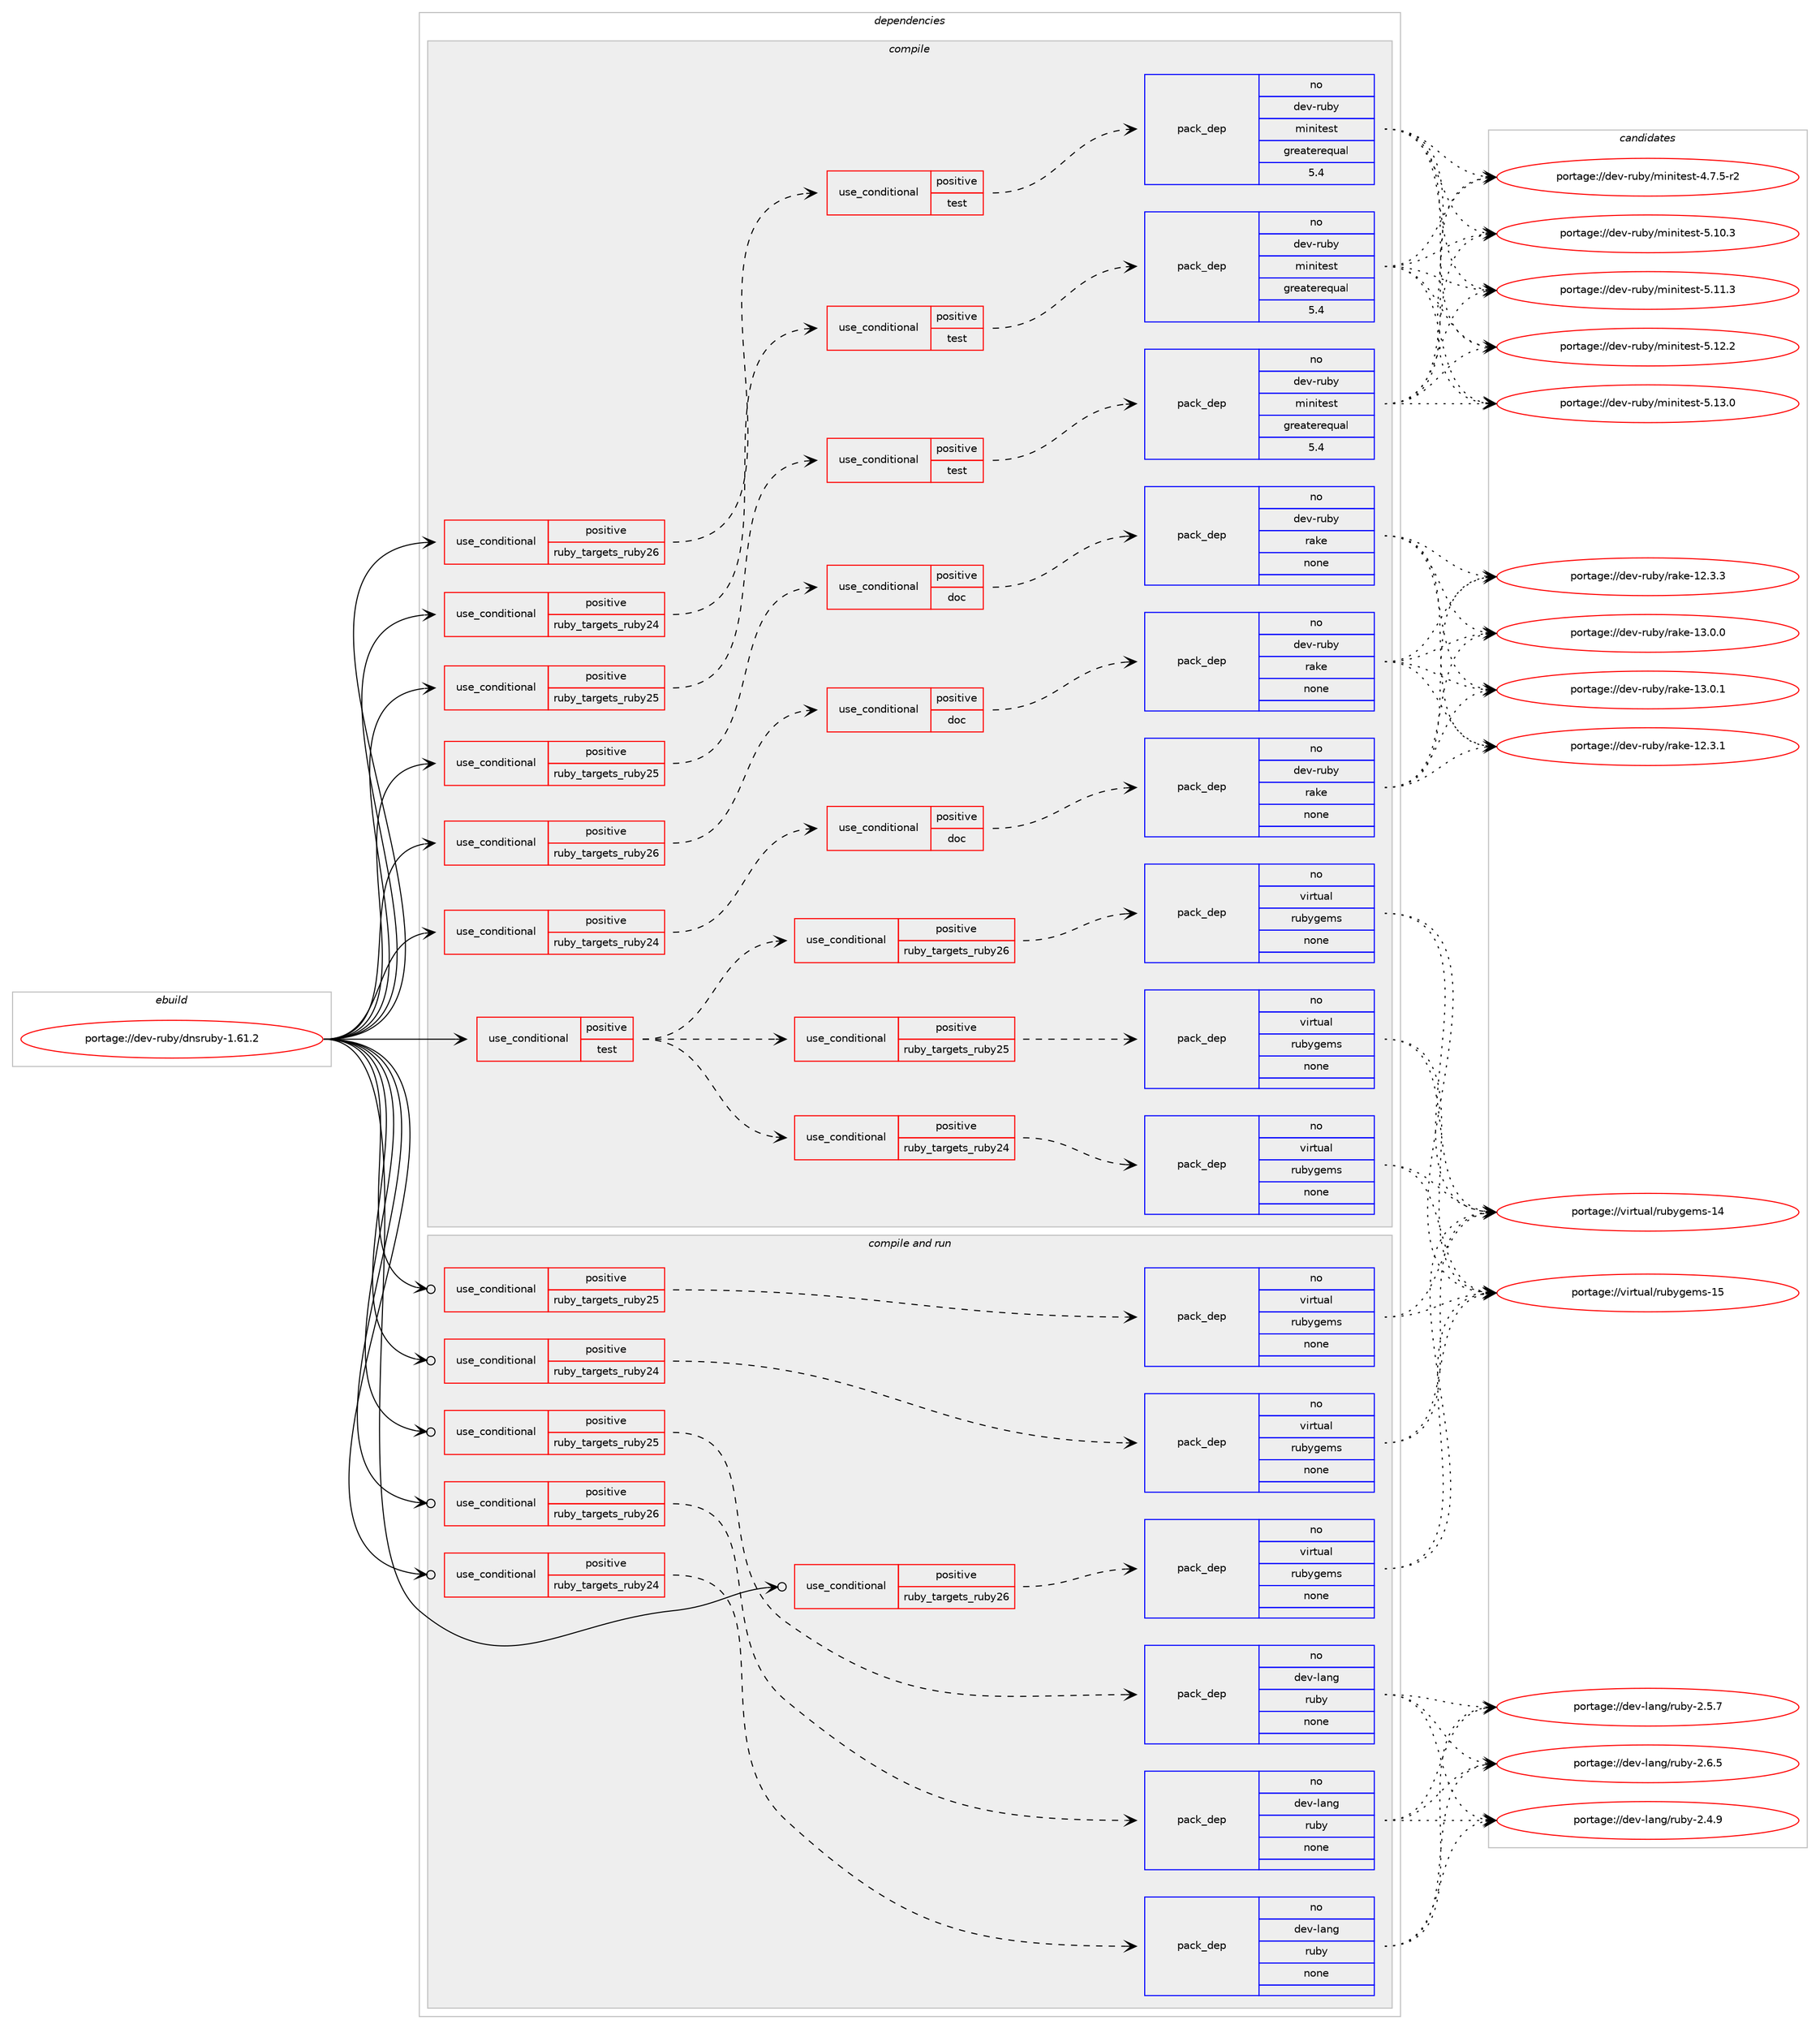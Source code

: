 digraph prolog {

# *************
# Graph options
# *************

newrank=true;
concentrate=true;
compound=true;
graph [rankdir=LR,fontname=Helvetica,fontsize=10,ranksep=1.5];#, ranksep=2.5, nodesep=0.2];
edge  [arrowhead=vee];
node  [fontname=Helvetica,fontsize=10];

# **********
# The ebuild
# **********

subgraph cluster_leftcol {
color=gray;
rank=same;
label=<<i>ebuild</i>>;
id [label="portage://dev-ruby/dnsruby-1.61.2", color=red, width=4, href="../dev-ruby/dnsruby-1.61.2.svg"];
}

# ****************
# The dependencies
# ****************

subgraph cluster_midcol {
color=gray;
label=<<i>dependencies</i>>;
subgraph cluster_compile {
fillcolor="#eeeeee";
style=filled;
label=<<i>compile</i>>;
subgraph cond50833 {
dependency218483 [label=<<TABLE BORDER="0" CELLBORDER="1" CELLSPACING="0" CELLPADDING="4"><TR><TD ROWSPAN="3" CELLPADDING="10">use_conditional</TD></TR><TR><TD>positive</TD></TR><TR><TD>ruby_targets_ruby24</TD></TR></TABLE>>, shape=none, color=red];
subgraph cond50834 {
dependency218484 [label=<<TABLE BORDER="0" CELLBORDER="1" CELLSPACING="0" CELLPADDING="4"><TR><TD ROWSPAN="3" CELLPADDING="10">use_conditional</TD></TR><TR><TD>positive</TD></TR><TR><TD>doc</TD></TR></TABLE>>, shape=none, color=red];
subgraph pack164169 {
dependency218485 [label=<<TABLE BORDER="0" CELLBORDER="1" CELLSPACING="0" CELLPADDING="4" WIDTH="220"><TR><TD ROWSPAN="6" CELLPADDING="30">pack_dep</TD></TR><TR><TD WIDTH="110">no</TD></TR><TR><TD>dev-ruby</TD></TR><TR><TD>rake</TD></TR><TR><TD>none</TD></TR><TR><TD></TD></TR></TABLE>>, shape=none, color=blue];
}
dependency218484:e -> dependency218485:w [weight=20,style="dashed",arrowhead="vee"];
}
dependency218483:e -> dependency218484:w [weight=20,style="dashed",arrowhead="vee"];
}
id:e -> dependency218483:w [weight=20,style="solid",arrowhead="vee"];
subgraph cond50835 {
dependency218486 [label=<<TABLE BORDER="0" CELLBORDER="1" CELLSPACING="0" CELLPADDING="4"><TR><TD ROWSPAN="3" CELLPADDING="10">use_conditional</TD></TR><TR><TD>positive</TD></TR><TR><TD>ruby_targets_ruby24</TD></TR></TABLE>>, shape=none, color=red];
subgraph cond50836 {
dependency218487 [label=<<TABLE BORDER="0" CELLBORDER="1" CELLSPACING="0" CELLPADDING="4"><TR><TD ROWSPAN="3" CELLPADDING="10">use_conditional</TD></TR><TR><TD>positive</TD></TR><TR><TD>test</TD></TR></TABLE>>, shape=none, color=red];
subgraph pack164170 {
dependency218488 [label=<<TABLE BORDER="0" CELLBORDER="1" CELLSPACING="0" CELLPADDING="4" WIDTH="220"><TR><TD ROWSPAN="6" CELLPADDING="30">pack_dep</TD></TR><TR><TD WIDTH="110">no</TD></TR><TR><TD>dev-ruby</TD></TR><TR><TD>minitest</TD></TR><TR><TD>greaterequal</TD></TR><TR><TD>5.4</TD></TR></TABLE>>, shape=none, color=blue];
}
dependency218487:e -> dependency218488:w [weight=20,style="dashed",arrowhead="vee"];
}
dependency218486:e -> dependency218487:w [weight=20,style="dashed",arrowhead="vee"];
}
id:e -> dependency218486:w [weight=20,style="solid",arrowhead="vee"];
subgraph cond50837 {
dependency218489 [label=<<TABLE BORDER="0" CELLBORDER="1" CELLSPACING="0" CELLPADDING="4"><TR><TD ROWSPAN="3" CELLPADDING="10">use_conditional</TD></TR><TR><TD>positive</TD></TR><TR><TD>ruby_targets_ruby25</TD></TR></TABLE>>, shape=none, color=red];
subgraph cond50838 {
dependency218490 [label=<<TABLE BORDER="0" CELLBORDER="1" CELLSPACING="0" CELLPADDING="4"><TR><TD ROWSPAN="3" CELLPADDING="10">use_conditional</TD></TR><TR><TD>positive</TD></TR><TR><TD>doc</TD></TR></TABLE>>, shape=none, color=red];
subgraph pack164171 {
dependency218491 [label=<<TABLE BORDER="0" CELLBORDER="1" CELLSPACING="0" CELLPADDING="4" WIDTH="220"><TR><TD ROWSPAN="6" CELLPADDING="30">pack_dep</TD></TR><TR><TD WIDTH="110">no</TD></TR><TR><TD>dev-ruby</TD></TR><TR><TD>rake</TD></TR><TR><TD>none</TD></TR><TR><TD></TD></TR></TABLE>>, shape=none, color=blue];
}
dependency218490:e -> dependency218491:w [weight=20,style="dashed",arrowhead="vee"];
}
dependency218489:e -> dependency218490:w [weight=20,style="dashed",arrowhead="vee"];
}
id:e -> dependency218489:w [weight=20,style="solid",arrowhead="vee"];
subgraph cond50839 {
dependency218492 [label=<<TABLE BORDER="0" CELLBORDER="1" CELLSPACING="0" CELLPADDING="4"><TR><TD ROWSPAN="3" CELLPADDING="10">use_conditional</TD></TR><TR><TD>positive</TD></TR><TR><TD>ruby_targets_ruby25</TD></TR></TABLE>>, shape=none, color=red];
subgraph cond50840 {
dependency218493 [label=<<TABLE BORDER="0" CELLBORDER="1" CELLSPACING="0" CELLPADDING="4"><TR><TD ROWSPAN="3" CELLPADDING="10">use_conditional</TD></TR><TR><TD>positive</TD></TR><TR><TD>test</TD></TR></TABLE>>, shape=none, color=red];
subgraph pack164172 {
dependency218494 [label=<<TABLE BORDER="0" CELLBORDER="1" CELLSPACING="0" CELLPADDING="4" WIDTH="220"><TR><TD ROWSPAN="6" CELLPADDING="30">pack_dep</TD></TR><TR><TD WIDTH="110">no</TD></TR><TR><TD>dev-ruby</TD></TR><TR><TD>minitest</TD></TR><TR><TD>greaterequal</TD></TR><TR><TD>5.4</TD></TR></TABLE>>, shape=none, color=blue];
}
dependency218493:e -> dependency218494:w [weight=20,style="dashed",arrowhead="vee"];
}
dependency218492:e -> dependency218493:w [weight=20,style="dashed",arrowhead="vee"];
}
id:e -> dependency218492:w [weight=20,style="solid",arrowhead="vee"];
subgraph cond50841 {
dependency218495 [label=<<TABLE BORDER="0" CELLBORDER="1" CELLSPACING="0" CELLPADDING="4"><TR><TD ROWSPAN="3" CELLPADDING="10">use_conditional</TD></TR><TR><TD>positive</TD></TR><TR><TD>ruby_targets_ruby26</TD></TR></TABLE>>, shape=none, color=red];
subgraph cond50842 {
dependency218496 [label=<<TABLE BORDER="0" CELLBORDER="1" CELLSPACING="0" CELLPADDING="4"><TR><TD ROWSPAN="3" CELLPADDING="10">use_conditional</TD></TR><TR><TD>positive</TD></TR><TR><TD>doc</TD></TR></TABLE>>, shape=none, color=red];
subgraph pack164173 {
dependency218497 [label=<<TABLE BORDER="0" CELLBORDER="1" CELLSPACING="0" CELLPADDING="4" WIDTH="220"><TR><TD ROWSPAN="6" CELLPADDING="30">pack_dep</TD></TR><TR><TD WIDTH="110">no</TD></TR><TR><TD>dev-ruby</TD></TR><TR><TD>rake</TD></TR><TR><TD>none</TD></TR><TR><TD></TD></TR></TABLE>>, shape=none, color=blue];
}
dependency218496:e -> dependency218497:w [weight=20,style="dashed",arrowhead="vee"];
}
dependency218495:e -> dependency218496:w [weight=20,style="dashed",arrowhead="vee"];
}
id:e -> dependency218495:w [weight=20,style="solid",arrowhead="vee"];
subgraph cond50843 {
dependency218498 [label=<<TABLE BORDER="0" CELLBORDER="1" CELLSPACING="0" CELLPADDING="4"><TR><TD ROWSPAN="3" CELLPADDING="10">use_conditional</TD></TR><TR><TD>positive</TD></TR><TR><TD>ruby_targets_ruby26</TD></TR></TABLE>>, shape=none, color=red];
subgraph cond50844 {
dependency218499 [label=<<TABLE BORDER="0" CELLBORDER="1" CELLSPACING="0" CELLPADDING="4"><TR><TD ROWSPAN="3" CELLPADDING="10">use_conditional</TD></TR><TR><TD>positive</TD></TR><TR><TD>test</TD></TR></TABLE>>, shape=none, color=red];
subgraph pack164174 {
dependency218500 [label=<<TABLE BORDER="0" CELLBORDER="1" CELLSPACING="0" CELLPADDING="4" WIDTH="220"><TR><TD ROWSPAN="6" CELLPADDING="30">pack_dep</TD></TR><TR><TD WIDTH="110">no</TD></TR><TR><TD>dev-ruby</TD></TR><TR><TD>minitest</TD></TR><TR><TD>greaterequal</TD></TR><TR><TD>5.4</TD></TR></TABLE>>, shape=none, color=blue];
}
dependency218499:e -> dependency218500:w [weight=20,style="dashed",arrowhead="vee"];
}
dependency218498:e -> dependency218499:w [weight=20,style="dashed",arrowhead="vee"];
}
id:e -> dependency218498:w [weight=20,style="solid",arrowhead="vee"];
subgraph cond50845 {
dependency218501 [label=<<TABLE BORDER="0" CELLBORDER="1" CELLSPACING="0" CELLPADDING="4"><TR><TD ROWSPAN="3" CELLPADDING="10">use_conditional</TD></TR><TR><TD>positive</TD></TR><TR><TD>test</TD></TR></TABLE>>, shape=none, color=red];
subgraph cond50846 {
dependency218502 [label=<<TABLE BORDER="0" CELLBORDER="1" CELLSPACING="0" CELLPADDING="4"><TR><TD ROWSPAN="3" CELLPADDING="10">use_conditional</TD></TR><TR><TD>positive</TD></TR><TR><TD>ruby_targets_ruby24</TD></TR></TABLE>>, shape=none, color=red];
subgraph pack164175 {
dependency218503 [label=<<TABLE BORDER="0" CELLBORDER="1" CELLSPACING="0" CELLPADDING="4" WIDTH="220"><TR><TD ROWSPAN="6" CELLPADDING="30">pack_dep</TD></TR><TR><TD WIDTH="110">no</TD></TR><TR><TD>virtual</TD></TR><TR><TD>rubygems</TD></TR><TR><TD>none</TD></TR><TR><TD></TD></TR></TABLE>>, shape=none, color=blue];
}
dependency218502:e -> dependency218503:w [weight=20,style="dashed",arrowhead="vee"];
}
dependency218501:e -> dependency218502:w [weight=20,style="dashed",arrowhead="vee"];
subgraph cond50847 {
dependency218504 [label=<<TABLE BORDER="0" CELLBORDER="1" CELLSPACING="0" CELLPADDING="4"><TR><TD ROWSPAN="3" CELLPADDING="10">use_conditional</TD></TR><TR><TD>positive</TD></TR><TR><TD>ruby_targets_ruby25</TD></TR></TABLE>>, shape=none, color=red];
subgraph pack164176 {
dependency218505 [label=<<TABLE BORDER="0" CELLBORDER="1" CELLSPACING="0" CELLPADDING="4" WIDTH="220"><TR><TD ROWSPAN="6" CELLPADDING="30">pack_dep</TD></TR><TR><TD WIDTH="110">no</TD></TR><TR><TD>virtual</TD></TR><TR><TD>rubygems</TD></TR><TR><TD>none</TD></TR><TR><TD></TD></TR></TABLE>>, shape=none, color=blue];
}
dependency218504:e -> dependency218505:w [weight=20,style="dashed",arrowhead="vee"];
}
dependency218501:e -> dependency218504:w [weight=20,style="dashed",arrowhead="vee"];
subgraph cond50848 {
dependency218506 [label=<<TABLE BORDER="0" CELLBORDER="1" CELLSPACING="0" CELLPADDING="4"><TR><TD ROWSPAN="3" CELLPADDING="10">use_conditional</TD></TR><TR><TD>positive</TD></TR><TR><TD>ruby_targets_ruby26</TD></TR></TABLE>>, shape=none, color=red];
subgraph pack164177 {
dependency218507 [label=<<TABLE BORDER="0" CELLBORDER="1" CELLSPACING="0" CELLPADDING="4" WIDTH="220"><TR><TD ROWSPAN="6" CELLPADDING="30">pack_dep</TD></TR><TR><TD WIDTH="110">no</TD></TR><TR><TD>virtual</TD></TR><TR><TD>rubygems</TD></TR><TR><TD>none</TD></TR><TR><TD></TD></TR></TABLE>>, shape=none, color=blue];
}
dependency218506:e -> dependency218507:w [weight=20,style="dashed",arrowhead="vee"];
}
dependency218501:e -> dependency218506:w [weight=20,style="dashed",arrowhead="vee"];
}
id:e -> dependency218501:w [weight=20,style="solid",arrowhead="vee"];
}
subgraph cluster_compileandrun {
fillcolor="#eeeeee";
style=filled;
label=<<i>compile and run</i>>;
subgraph cond50849 {
dependency218508 [label=<<TABLE BORDER="0" CELLBORDER="1" CELLSPACING="0" CELLPADDING="4"><TR><TD ROWSPAN="3" CELLPADDING="10">use_conditional</TD></TR><TR><TD>positive</TD></TR><TR><TD>ruby_targets_ruby24</TD></TR></TABLE>>, shape=none, color=red];
subgraph pack164178 {
dependency218509 [label=<<TABLE BORDER="0" CELLBORDER="1" CELLSPACING="0" CELLPADDING="4" WIDTH="220"><TR><TD ROWSPAN="6" CELLPADDING="30">pack_dep</TD></TR><TR><TD WIDTH="110">no</TD></TR><TR><TD>dev-lang</TD></TR><TR><TD>ruby</TD></TR><TR><TD>none</TD></TR><TR><TD></TD></TR></TABLE>>, shape=none, color=blue];
}
dependency218508:e -> dependency218509:w [weight=20,style="dashed",arrowhead="vee"];
}
id:e -> dependency218508:w [weight=20,style="solid",arrowhead="odotvee"];
subgraph cond50850 {
dependency218510 [label=<<TABLE BORDER="0" CELLBORDER="1" CELLSPACING="0" CELLPADDING="4"><TR><TD ROWSPAN="3" CELLPADDING="10">use_conditional</TD></TR><TR><TD>positive</TD></TR><TR><TD>ruby_targets_ruby24</TD></TR></TABLE>>, shape=none, color=red];
subgraph pack164179 {
dependency218511 [label=<<TABLE BORDER="0" CELLBORDER="1" CELLSPACING="0" CELLPADDING="4" WIDTH="220"><TR><TD ROWSPAN="6" CELLPADDING="30">pack_dep</TD></TR><TR><TD WIDTH="110">no</TD></TR><TR><TD>virtual</TD></TR><TR><TD>rubygems</TD></TR><TR><TD>none</TD></TR><TR><TD></TD></TR></TABLE>>, shape=none, color=blue];
}
dependency218510:e -> dependency218511:w [weight=20,style="dashed",arrowhead="vee"];
}
id:e -> dependency218510:w [weight=20,style="solid",arrowhead="odotvee"];
subgraph cond50851 {
dependency218512 [label=<<TABLE BORDER="0" CELLBORDER="1" CELLSPACING="0" CELLPADDING="4"><TR><TD ROWSPAN="3" CELLPADDING="10">use_conditional</TD></TR><TR><TD>positive</TD></TR><TR><TD>ruby_targets_ruby25</TD></TR></TABLE>>, shape=none, color=red];
subgraph pack164180 {
dependency218513 [label=<<TABLE BORDER="0" CELLBORDER="1" CELLSPACING="0" CELLPADDING="4" WIDTH="220"><TR><TD ROWSPAN="6" CELLPADDING="30">pack_dep</TD></TR><TR><TD WIDTH="110">no</TD></TR><TR><TD>dev-lang</TD></TR><TR><TD>ruby</TD></TR><TR><TD>none</TD></TR><TR><TD></TD></TR></TABLE>>, shape=none, color=blue];
}
dependency218512:e -> dependency218513:w [weight=20,style="dashed",arrowhead="vee"];
}
id:e -> dependency218512:w [weight=20,style="solid",arrowhead="odotvee"];
subgraph cond50852 {
dependency218514 [label=<<TABLE BORDER="0" CELLBORDER="1" CELLSPACING="0" CELLPADDING="4"><TR><TD ROWSPAN="3" CELLPADDING="10">use_conditional</TD></TR><TR><TD>positive</TD></TR><TR><TD>ruby_targets_ruby25</TD></TR></TABLE>>, shape=none, color=red];
subgraph pack164181 {
dependency218515 [label=<<TABLE BORDER="0" CELLBORDER="1" CELLSPACING="0" CELLPADDING="4" WIDTH="220"><TR><TD ROWSPAN="6" CELLPADDING="30">pack_dep</TD></TR><TR><TD WIDTH="110">no</TD></TR><TR><TD>virtual</TD></TR><TR><TD>rubygems</TD></TR><TR><TD>none</TD></TR><TR><TD></TD></TR></TABLE>>, shape=none, color=blue];
}
dependency218514:e -> dependency218515:w [weight=20,style="dashed",arrowhead="vee"];
}
id:e -> dependency218514:w [weight=20,style="solid",arrowhead="odotvee"];
subgraph cond50853 {
dependency218516 [label=<<TABLE BORDER="0" CELLBORDER="1" CELLSPACING="0" CELLPADDING="4"><TR><TD ROWSPAN="3" CELLPADDING="10">use_conditional</TD></TR><TR><TD>positive</TD></TR><TR><TD>ruby_targets_ruby26</TD></TR></TABLE>>, shape=none, color=red];
subgraph pack164182 {
dependency218517 [label=<<TABLE BORDER="0" CELLBORDER="1" CELLSPACING="0" CELLPADDING="4" WIDTH="220"><TR><TD ROWSPAN="6" CELLPADDING="30">pack_dep</TD></TR><TR><TD WIDTH="110">no</TD></TR><TR><TD>dev-lang</TD></TR><TR><TD>ruby</TD></TR><TR><TD>none</TD></TR><TR><TD></TD></TR></TABLE>>, shape=none, color=blue];
}
dependency218516:e -> dependency218517:w [weight=20,style="dashed",arrowhead="vee"];
}
id:e -> dependency218516:w [weight=20,style="solid",arrowhead="odotvee"];
subgraph cond50854 {
dependency218518 [label=<<TABLE BORDER="0" CELLBORDER="1" CELLSPACING="0" CELLPADDING="4"><TR><TD ROWSPAN="3" CELLPADDING="10">use_conditional</TD></TR><TR><TD>positive</TD></TR><TR><TD>ruby_targets_ruby26</TD></TR></TABLE>>, shape=none, color=red];
subgraph pack164183 {
dependency218519 [label=<<TABLE BORDER="0" CELLBORDER="1" CELLSPACING="0" CELLPADDING="4" WIDTH="220"><TR><TD ROWSPAN="6" CELLPADDING="30">pack_dep</TD></TR><TR><TD WIDTH="110">no</TD></TR><TR><TD>virtual</TD></TR><TR><TD>rubygems</TD></TR><TR><TD>none</TD></TR><TR><TD></TD></TR></TABLE>>, shape=none, color=blue];
}
dependency218518:e -> dependency218519:w [weight=20,style="dashed",arrowhead="vee"];
}
id:e -> dependency218518:w [weight=20,style="solid",arrowhead="odotvee"];
}
subgraph cluster_run {
fillcolor="#eeeeee";
style=filled;
label=<<i>run</i>>;
}
}

# **************
# The candidates
# **************

subgraph cluster_choices {
rank=same;
color=gray;
label=<<i>candidates</i>>;

subgraph choice164169 {
color=black;
nodesep=1;
choiceportage1001011184511411798121471149710710145495046514649 [label="portage://dev-ruby/rake-12.3.1", color=red, width=4,href="../dev-ruby/rake-12.3.1.svg"];
choiceportage1001011184511411798121471149710710145495046514651 [label="portage://dev-ruby/rake-12.3.3", color=red, width=4,href="../dev-ruby/rake-12.3.3.svg"];
choiceportage1001011184511411798121471149710710145495146484648 [label="portage://dev-ruby/rake-13.0.0", color=red, width=4,href="../dev-ruby/rake-13.0.0.svg"];
choiceportage1001011184511411798121471149710710145495146484649 [label="portage://dev-ruby/rake-13.0.1", color=red, width=4,href="../dev-ruby/rake-13.0.1.svg"];
dependency218485:e -> choiceportage1001011184511411798121471149710710145495046514649:w [style=dotted,weight="100"];
dependency218485:e -> choiceportage1001011184511411798121471149710710145495046514651:w [style=dotted,weight="100"];
dependency218485:e -> choiceportage1001011184511411798121471149710710145495146484648:w [style=dotted,weight="100"];
dependency218485:e -> choiceportage1001011184511411798121471149710710145495146484649:w [style=dotted,weight="100"];
}
subgraph choice164170 {
color=black;
nodesep=1;
choiceportage1001011184511411798121471091051101051161011151164552465546534511450 [label="portage://dev-ruby/minitest-4.7.5-r2", color=red, width=4,href="../dev-ruby/minitest-4.7.5-r2.svg"];
choiceportage10010111845114117981214710910511010511610111511645534649484651 [label="portage://dev-ruby/minitest-5.10.3", color=red, width=4,href="../dev-ruby/minitest-5.10.3.svg"];
choiceportage10010111845114117981214710910511010511610111511645534649494651 [label="portage://dev-ruby/minitest-5.11.3", color=red, width=4,href="../dev-ruby/minitest-5.11.3.svg"];
choiceportage10010111845114117981214710910511010511610111511645534649504650 [label="portage://dev-ruby/minitest-5.12.2", color=red, width=4,href="../dev-ruby/minitest-5.12.2.svg"];
choiceportage10010111845114117981214710910511010511610111511645534649514648 [label="portage://dev-ruby/minitest-5.13.0", color=red, width=4,href="../dev-ruby/minitest-5.13.0.svg"];
dependency218488:e -> choiceportage1001011184511411798121471091051101051161011151164552465546534511450:w [style=dotted,weight="100"];
dependency218488:e -> choiceportage10010111845114117981214710910511010511610111511645534649484651:w [style=dotted,weight="100"];
dependency218488:e -> choiceportage10010111845114117981214710910511010511610111511645534649494651:w [style=dotted,weight="100"];
dependency218488:e -> choiceportage10010111845114117981214710910511010511610111511645534649504650:w [style=dotted,weight="100"];
dependency218488:e -> choiceportage10010111845114117981214710910511010511610111511645534649514648:w [style=dotted,weight="100"];
}
subgraph choice164171 {
color=black;
nodesep=1;
choiceportage1001011184511411798121471149710710145495046514649 [label="portage://dev-ruby/rake-12.3.1", color=red, width=4,href="../dev-ruby/rake-12.3.1.svg"];
choiceportage1001011184511411798121471149710710145495046514651 [label="portage://dev-ruby/rake-12.3.3", color=red, width=4,href="../dev-ruby/rake-12.3.3.svg"];
choiceportage1001011184511411798121471149710710145495146484648 [label="portage://dev-ruby/rake-13.0.0", color=red, width=4,href="../dev-ruby/rake-13.0.0.svg"];
choiceportage1001011184511411798121471149710710145495146484649 [label="portage://dev-ruby/rake-13.0.1", color=red, width=4,href="../dev-ruby/rake-13.0.1.svg"];
dependency218491:e -> choiceportage1001011184511411798121471149710710145495046514649:w [style=dotted,weight="100"];
dependency218491:e -> choiceportage1001011184511411798121471149710710145495046514651:w [style=dotted,weight="100"];
dependency218491:e -> choiceportage1001011184511411798121471149710710145495146484648:w [style=dotted,weight="100"];
dependency218491:e -> choiceportage1001011184511411798121471149710710145495146484649:w [style=dotted,weight="100"];
}
subgraph choice164172 {
color=black;
nodesep=1;
choiceportage1001011184511411798121471091051101051161011151164552465546534511450 [label="portage://dev-ruby/minitest-4.7.5-r2", color=red, width=4,href="../dev-ruby/minitest-4.7.5-r2.svg"];
choiceportage10010111845114117981214710910511010511610111511645534649484651 [label="portage://dev-ruby/minitest-5.10.3", color=red, width=4,href="../dev-ruby/minitest-5.10.3.svg"];
choiceportage10010111845114117981214710910511010511610111511645534649494651 [label="portage://dev-ruby/minitest-5.11.3", color=red, width=4,href="../dev-ruby/minitest-5.11.3.svg"];
choiceportage10010111845114117981214710910511010511610111511645534649504650 [label="portage://dev-ruby/minitest-5.12.2", color=red, width=4,href="../dev-ruby/minitest-5.12.2.svg"];
choiceportage10010111845114117981214710910511010511610111511645534649514648 [label="portage://dev-ruby/minitest-5.13.0", color=red, width=4,href="../dev-ruby/minitest-5.13.0.svg"];
dependency218494:e -> choiceportage1001011184511411798121471091051101051161011151164552465546534511450:w [style=dotted,weight="100"];
dependency218494:e -> choiceportage10010111845114117981214710910511010511610111511645534649484651:w [style=dotted,weight="100"];
dependency218494:e -> choiceportage10010111845114117981214710910511010511610111511645534649494651:w [style=dotted,weight="100"];
dependency218494:e -> choiceportage10010111845114117981214710910511010511610111511645534649504650:w [style=dotted,weight="100"];
dependency218494:e -> choiceportage10010111845114117981214710910511010511610111511645534649514648:w [style=dotted,weight="100"];
}
subgraph choice164173 {
color=black;
nodesep=1;
choiceportage1001011184511411798121471149710710145495046514649 [label="portage://dev-ruby/rake-12.3.1", color=red, width=4,href="../dev-ruby/rake-12.3.1.svg"];
choiceportage1001011184511411798121471149710710145495046514651 [label="portage://dev-ruby/rake-12.3.3", color=red, width=4,href="../dev-ruby/rake-12.3.3.svg"];
choiceportage1001011184511411798121471149710710145495146484648 [label="portage://dev-ruby/rake-13.0.0", color=red, width=4,href="../dev-ruby/rake-13.0.0.svg"];
choiceportage1001011184511411798121471149710710145495146484649 [label="portage://dev-ruby/rake-13.0.1", color=red, width=4,href="../dev-ruby/rake-13.0.1.svg"];
dependency218497:e -> choiceportage1001011184511411798121471149710710145495046514649:w [style=dotted,weight="100"];
dependency218497:e -> choiceportage1001011184511411798121471149710710145495046514651:w [style=dotted,weight="100"];
dependency218497:e -> choiceportage1001011184511411798121471149710710145495146484648:w [style=dotted,weight="100"];
dependency218497:e -> choiceportage1001011184511411798121471149710710145495146484649:w [style=dotted,weight="100"];
}
subgraph choice164174 {
color=black;
nodesep=1;
choiceportage1001011184511411798121471091051101051161011151164552465546534511450 [label="portage://dev-ruby/minitest-4.7.5-r2", color=red, width=4,href="../dev-ruby/minitest-4.7.5-r2.svg"];
choiceportage10010111845114117981214710910511010511610111511645534649484651 [label="portage://dev-ruby/minitest-5.10.3", color=red, width=4,href="../dev-ruby/minitest-5.10.3.svg"];
choiceportage10010111845114117981214710910511010511610111511645534649494651 [label="portage://dev-ruby/minitest-5.11.3", color=red, width=4,href="../dev-ruby/minitest-5.11.3.svg"];
choiceportage10010111845114117981214710910511010511610111511645534649504650 [label="portage://dev-ruby/minitest-5.12.2", color=red, width=4,href="../dev-ruby/minitest-5.12.2.svg"];
choiceportage10010111845114117981214710910511010511610111511645534649514648 [label="portage://dev-ruby/minitest-5.13.0", color=red, width=4,href="../dev-ruby/minitest-5.13.0.svg"];
dependency218500:e -> choiceportage1001011184511411798121471091051101051161011151164552465546534511450:w [style=dotted,weight="100"];
dependency218500:e -> choiceportage10010111845114117981214710910511010511610111511645534649484651:w [style=dotted,weight="100"];
dependency218500:e -> choiceportage10010111845114117981214710910511010511610111511645534649494651:w [style=dotted,weight="100"];
dependency218500:e -> choiceportage10010111845114117981214710910511010511610111511645534649504650:w [style=dotted,weight="100"];
dependency218500:e -> choiceportage10010111845114117981214710910511010511610111511645534649514648:w [style=dotted,weight="100"];
}
subgraph choice164175 {
color=black;
nodesep=1;
choiceportage118105114116117971084711411798121103101109115454952 [label="portage://virtual/rubygems-14", color=red, width=4,href="../virtual/rubygems-14.svg"];
choiceportage118105114116117971084711411798121103101109115454953 [label="portage://virtual/rubygems-15", color=red, width=4,href="../virtual/rubygems-15.svg"];
dependency218503:e -> choiceportage118105114116117971084711411798121103101109115454952:w [style=dotted,weight="100"];
dependency218503:e -> choiceportage118105114116117971084711411798121103101109115454953:w [style=dotted,weight="100"];
}
subgraph choice164176 {
color=black;
nodesep=1;
choiceportage118105114116117971084711411798121103101109115454952 [label="portage://virtual/rubygems-14", color=red, width=4,href="../virtual/rubygems-14.svg"];
choiceportage118105114116117971084711411798121103101109115454953 [label="portage://virtual/rubygems-15", color=red, width=4,href="../virtual/rubygems-15.svg"];
dependency218505:e -> choiceportage118105114116117971084711411798121103101109115454952:w [style=dotted,weight="100"];
dependency218505:e -> choiceportage118105114116117971084711411798121103101109115454953:w [style=dotted,weight="100"];
}
subgraph choice164177 {
color=black;
nodesep=1;
choiceportage118105114116117971084711411798121103101109115454952 [label="portage://virtual/rubygems-14", color=red, width=4,href="../virtual/rubygems-14.svg"];
choiceportage118105114116117971084711411798121103101109115454953 [label="portage://virtual/rubygems-15", color=red, width=4,href="../virtual/rubygems-15.svg"];
dependency218507:e -> choiceportage118105114116117971084711411798121103101109115454952:w [style=dotted,weight="100"];
dependency218507:e -> choiceportage118105114116117971084711411798121103101109115454953:w [style=dotted,weight="100"];
}
subgraph choice164178 {
color=black;
nodesep=1;
choiceportage10010111845108971101034711411798121455046524657 [label="portage://dev-lang/ruby-2.4.9", color=red, width=4,href="../dev-lang/ruby-2.4.9.svg"];
choiceportage10010111845108971101034711411798121455046534655 [label="portage://dev-lang/ruby-2.5.7", color=red, width=4,href="../dev-lang/ruby-2.5.7.svg"];
choiceportage10010111845108971101034711411798121455046544653 [label="portage://dev-lang/ruby-2.6.5", color=red, width=4,href="../dev-lang/ruby-2.6.5.svg"];
dependency218509:e -> choiceportage10010111845108971101034711411798121455046524657:w [style=dotted,weight="100"];
dependency218509:e -> choiceportage10010111845108971101034711411798121455046534655:w [style=dotted,weight="100"];
dependency218509:e -> choiceportage10010111845108971101034711411798121455046544653:w [style=dotted,weight="100"];
}
subgraph choice164179 {
color=black;
nodesep=1;
choiceportage118105114116117971084711411798121103101109115454952 [label="portage://virtual/rubygems-14", color=red, width=4,href="../virtual/rubygems-14.svg"];
choiceportage118105114116117971084711411798121103101109115454953 [label="portage://virtual/rubygems-15", color=red, width=4,href="../virtual/rubygems-15.svg"];
dependency218511:e -> choiceportage118105114116117971084711411798121103101109115454952:w [style=dotted,weight="100"];
dependency218511:e -> choiceportage118105114116117971084711411798121103101109115454953:w [style=dotted,weight="100"];
}
subgraph choice164180 {
color=black;
nodesep=1;
choiceportage10010111845108971101034711411798121455046524657 [label="portage://dev-lang/ruby-2.4.9", color=red, width=4,href="../dev-lang/ruby-2.4.9.svg"];
choiceportage10010111845108971101034711411798121455046534655 [label="portage://dev-lang/ruby-2.5.7", color=red, width=4,href="../dev-lang/ruby-2.5.7.svg"];
choiceportage10010111845108971101034711411798121455046544653 [label="portage://dev-lang/ruby-2.6.5", color=red, width=4,href="../dev-lang/ruby-2.6.5.svg"];
dependency218513:e -> choiceportage10010111845108971101034711411798121455046524657:w [style=dotted,weight="100"];
dependency218513:e -> choiceportage10010111845108971101034711411798121455046534655:w [style=dotted,weight="100"];
dependency218513:e -> choiceportage10010111845108971101034711411798121455046544653:w [style=dotted,weight="100"];
}
subgraph choice164181 {
color=black;
nodesep=1;
choiceportage118105114116117971084711411798121103101109115454952 [label="portage://virtual/rubygems-14", color=red, width=4,href="../virtual/rubygems-14.svg"];
choiceportage118105114116117971084711411798121103101109115454953 [label="portage://virtual/rubygems-15", color=red, width=4,href="../virtual/rubygems-15.svg"];
dependency218515:e -> choiceportage118105114116117971084711411798121103101109115454952:w [style=dotted,weight="100"];
dependency218515:e -> choiceportage118105114116117971084711411798121103101109115454953:w [style=dotted,weight="100"];
}
subgraph choice164182 {
color=black;
nodesep=1;
choiceportage10010111845108971101034711411798121455046524657 [label="portage://dev-lang/ruby-2.4.9", color=red, width=4,href="../dev-lang/ruby-2.4.9.svg"];
choiceportage10010111845108971101034711411798121455046534655 [label="portage://dev-lang/ruby-2.5.7", color=red, width=4,href="../dev-lang/ruby-2.5.7.svg"];
choiceportage10010111845108971101034711411798121455046544653 [label="portage://dev-lang/ruby-2.6.5", color=red, width=4,href="../dev-lang/ruby-2.6.5.svg"];
dependency218517:e -> choiceportage10010111845108971101034711411798121455046524657:w [style=dotted,weight="100"];
dependency218517:e -> choiceportage10010111845108971101034711411798121455046534655:w [style=dotted,weight="100"];
dependency218517:e -> choiceportage10010111845108971101034711411798121455046544653:w [style=dotted,weight="100"];
}
subgraph choice164183 {
color=black;
nodesep=1;
choiceportage118105114116117971084711411798121103101109115454952 [label="portage://virtual/rubygems-14", color=red, width=4,href="../virtual/rubygems-14.svg"];
choiceportage118105114116117971084711411798121103101109115454953 [label="portage://virtual/rubygems-15", color=red, width=4,href="../virtual/rubygems-15.svg"];
dependency218519:e -> choiceportage118105114116117971084711411798121103101109115454952:w [style=dotted,weight="100"];
dependency218519:e -> choiceportage118105114116117971084711411798121103101109115454953:w [style=dotted,weight="100"];
}
}

}

